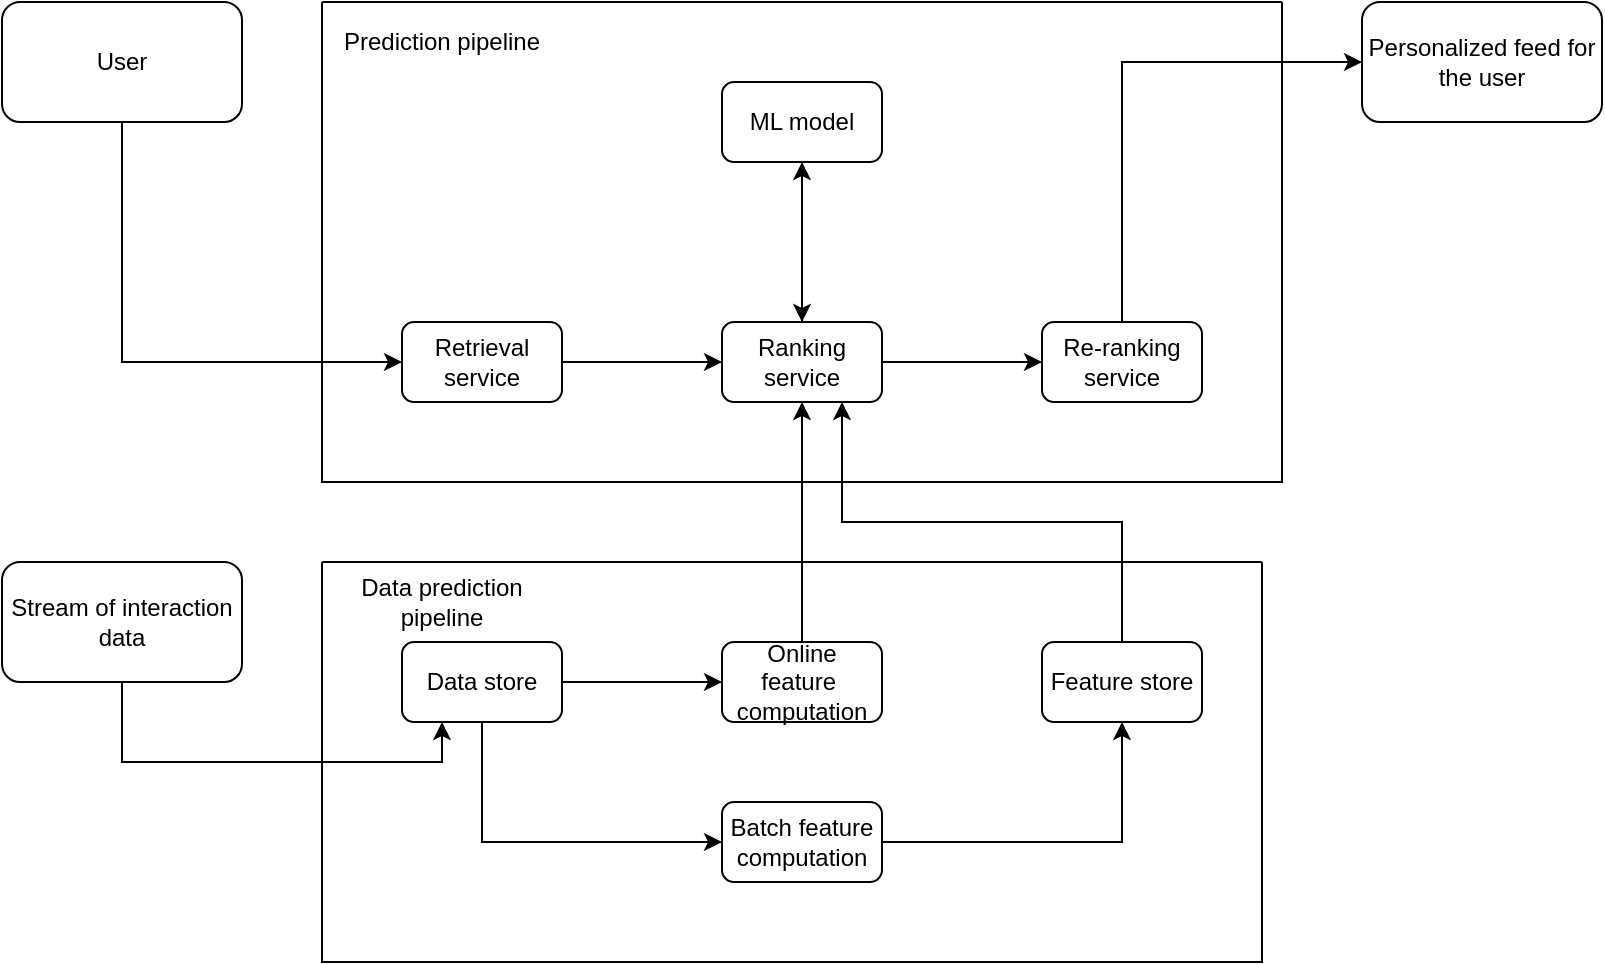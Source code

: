 <mxfile version="24.0.4" type="device">
  <diagram id="LhVTmfn_bVOVVTIXNYQG" name="Page-1">
    <mxGraphModel dx="882" dy="578" grid="1" gridSize="10" guides="1" tooltips="1" connect="1" arrows="1" fold="1" page="1" pageScale="1" pageWidth="850" pageHeight="1100" math="0" shadow="0">
      <root>
        <mxCell id="0" />
        <mxCell id="1" parent="0" />
        <mxCell id="ZmeEktutjG4ah9AQzQX6-1" value="" style="swimlane;startSize=0;" vertex="1" parent="1">
          <mxGeometry x="200" y="80" width="480" height="240" as="geometry" />
        </mxCell>
        <mxCell id="ZmeEktutjG4ah9AQzQX6-11" style="edgeStyle=orthogonalEdgeStyle;rounded=0;orthogonalLoop=1;jettySize=auto;html=1;exitX=1;exitY=0.5;exitDx=0;exitDy=0;entryX=0;entryY=0.5;entryDx=0;entryDy=0;" edge="1" parent="ZmeEktutjG4ah9AQzQX6-1" source="ZmeEktutjG4ah9AQzQX6-4" target="ZmeEktutjG4ah9AQzQX6-5">
          <mxGeometry relative="1" as="geometry" />
        </mxCell>
        <mxCell id="ZmeEktutjG4ah9AQzQX6-4" value="Retrieval service" style="rounded=1;whiteSpace=wrap;html=1;" vertex="1" parent="ZmeEktutjG4ah9AQzQX6-1">
          <mxGeometry x="40" y="160" width="80" height="40" as="geometry" />
        </mxCell>
        <mxCell id="ZmeEktutjG4ah9AQzQX6-12" style="edgeStyle=orthogonalEdgeStyle;rounded=0;orthogonalLoop=1;jettySize=auto;html=1;exitX=1;exitY=0.5;exitDx=0;exitDy=0;entryX=0;entryY=0.5;entryDx=0;entryDy=0;" edge="1" parent="ZmeEktutjG4ah9AQzQX6-1" source="ZmeEktutjG4ah9AQzQX6-5" target="ZmeEktutjG4ah9AQzQX6-6">
          <mxGeometry relative="1" as="geometry" />
        </mxCell>
        <mxCell id="ZmeEktutjG4ah9AQzQX6-16" style="edgeStyle=orthogonalEdgeStyle;rounded=0;orthogonalLoop=1;jettySize=auto;html=1;exitX=0.5;exitY=0;exitDx=0;exitDy=0;" edge="1" parent="ZmeEktutjG4ah9AQzQX6-1" source="ZmeEktutjG4ah9AQzQX6-5" target="ZmeEktutjG4ah9AQzQX6-8">
          <mxGeometry relative="1" as="geometry" />
        </mxCell>
        <mxCell id="ZmeEktutjG4ah9AQzQX6-5" value="Ranking service" style="rounded=1;whiteSpace=wrap;html=1;" vertex="1" parent="ZmeEktutjG4ah9AQzQX6-1">
          <mxGeometry x="200" y="160" width="80" height="40" as="geometry" />
        </mxCell>
        <mxCell id="ZmeEktutjG4ah9AQzQX6-6" value="Re-ranking service" style="rounded=1;whiteSpace=wrap;html=1;" vertex="1" parent="ZmeEktutjG4ah9AQzQX6-1">
          <mxGeometry x="360" y="160" width="80" height="40" as="geometry" />
        </mxCell>
        <mxCell id="ZmeEktutjG4ah9AQzQX6-15" style="edgeStyle=orthogonalEdgeStyle;rounded=0;orthogonalLoop=1;jettySize=auto;html=1;exitX=0.5;exitY=1;exitDx=0;exitDy=0;" edge="1" parent="ZmeEktutjG4ah9AQzQX6-1" source="ZmeEktutjG4ah9AQzQX6-8" target="ZmeEktutjG4ah9AQzQX6-5">
          <mxGeometry relative="1" as="geometry" />
        </mxCell>
        <mxCell id="ZmeEktutjG4ah9AQzQX6-8" value="ML model" style="rounded=1;whiteSpace=wrap;html=1;" vertex="1" parent="ZmeEktutjG4ah9AQzQX6-1">
          <mxGeometry x="200" y="40" width="80" height="40" as="geometry" />
        </mxCell>
        <mxCell id="ZmeEktutjG4ah9AQzQX6-17" value="Prediction pipeline" style="text;html=1;align=center;verticalAlign=middle;whiteSpace=wrap;rounded=0;" vertex="1" parent="ZmeEktutjG4ah9AQzQX6-1">
          <mxGeometry width="120" height="40" as="geometry" />
        </mxCell>
        <mxCell id="ZmeEktutjG4ah9AQzQX6-10" style="edgeStyle=orthogonalEdgeStyle;rounded=0;orthogonalLoop=1;jettySize=auto;html=1;exitX=0.5;exitY=1;exitDx=0;exitDy=0;entryX=0;entryY=0.5;entryDx=0;entryDy=0;" edge="1" parent="1" source="ZmeEktutjG4ah9AQzQX6-2" target="ZmeEktutjG4ah9AQzQX6-4">
          <mxGeometry relative="1" as="geometry" />
        </mxCell>
        <mxCell id="ZmeEktutjG4ah9AQzQX6-2" value="User" style="rounded=1;whiteSpace=wrap;html=1;" vertex="1" parent="1">
          <mxGeometry x="40" y="80" width="120" height="60" as="geometry" />
        </mxCell>
        <mxCell id="ZmeEktutjG4ah9AQzQX6-3" value="Personalized feed for the user" style="rounded=1;whiteSpace=wrap;html=1;" vertex="1" parent="1">
          <mxGeometry x="720" y="80" width="120" height="60" as="geometry" />
        </mxCell>
        <mxCell id="ZmeEktutjG4ah9AQzQX6-14" style="edgeStyle=orthogonalEdgeStyle;rounded=0;orthogonalLoop=1;jettySize=auto;html=1;exitX=0.5;exitY=0;exitDx=0;exitDy=0;entryX=0;entryY=0.5;entryDx=0;entryDy=0;" edge="1" parent="1" source="ZmeEktutjG4ah9AQzQX6-6" target="ZmeEktutjG4ah9AQzQX6-3">
          <mxGeometry relative="1" as="geometry" />
        </mxCell>
        <mxCell id="ZmeEktutjG4ah9AQzQX6-18" value="" style="swimlane;startSize=0;" vertex="1" parent="1">
          <mxGeometry x="200" y="360" width="470" height="200" as="geometry" />
        </mxCell>
        <mxCell id="ZmeEktutjG4ah9AQzQX6-24" style="edgeStyle=orthogonalEdgeStyle;rounded=0;orthogonalLoop=1;jettySize=auto;html=1;exitX=1;exitY=0.5;exitDx=0;exitDy=0;entryX=0;entryY=0.5;entryDx=0;entryDy=0;" edge="1" parent="ZmeEktutjG4ah9AQzQX6-18" source="ZmeEktutjG4ah9AQzQX6-19" target="ZmeEktutjG4ah9AQzQX6-20">
          <mxGeometry relative="1" as="geometry" />
        </mxCell>
        <mxCell id="ZmeEktutjG4ah9AQzQX6-25" style="edgeStyle=orthogonalEdgeStyle;rounded=0;orthogonalLoop=1;jettySize=auto;html=1;exitX=0.5;exitY=1;exitDx=0;exitDy=0;entryX=0;entryY=0.5;entryDx=0;entryDy=0;" edge="1" parent="ZmeEktutjG4ah9AQzQX6-18" source="ZmeEktutjG4ah9AQzQX6-19" target="ZmeEktutjG4ah9AQzQX6-22">
          <mxGeometry relative="1" as="geometry" />
        </mxCell>
        <mxCell id="ZmeEktutjG4ah9AQzQX6-19" value="Data store" style="rounded=1;whiteSpace=wrap;html=1;" vertex="1" parent="ZmeEktutjG4ah9AQzQX6-18">
          <mxGeometry x="40" y="40" width="80" height="40" as="geometry" />
        </mxCell>
        <mxCell id="ZmeEktutjG4ah9AQzQX6-20" value="Online feature&amp;nbsp; computation" style="rounded=1;whiteSpace=wrap;html=1;" vertex="1" parent="ZmeEktutjG4ah9AQzQX6-18">
          <mxGeometry x="200" y="40" width="80" height="40" as="geometry" />
        </mxCell>
        <mxCell id="ZmeEktutjG4ah9AQzQX6-21" value="Feature store" style="rounded=1;whiteSpace=wrap;html=1;" vertex="1" parent="ZmeEktutjG4ah9AQzQX6-18">
          <mxGeometry x="360" y="40" width="80" height="40" as="geometry" />
        </mxCell>
        <mxCell id="ZmeEktutjG4ah9AQzQX6-28" style="edgeStyle=orthogonalEdgeStyle;rounded=0;orthogonalLoop=1;jettySize=auto;html=1;exitX=1;exitY=0.5;exitDx=0;exitDy=0;" edge="1" parent="ZmeEktutjG4ah9AQzQX6-18" source="ZmeEktutjG4ah9AQzQX6-22" target="ZmeEktutjG4ah9AQzQX6-21">
          <mxGeometry relative="1" as="geometry" />
        </mxCell>
        <mxCell id="ZmeEktutjG4ah9AQzQX6-22" value="Batch feature computation" style="rounded=1;whiteSpace=wrap;html=1;" vertex="1" parent="ZmeEktutjG4ah9AQzQX6-18">
          <mxGeometry x="200" y="120" width="80" height="40" as="geometry" />
        </mxCell>
        <mxCell id="ZmeEktutjG4ah9AQzQX6-32" value="Data prediction pipeline" style="text;html=1;align=center;verticalAlign=middle;whiteSpace=wrap;rounded=0;" vertex="1" parent="ZmeEktutjG4ah9AQzQX6-18">
          <mxGeometry width="120" height="40" as="geometry" />
        </mxCell>
        <mxCell id="ZmeEktutjG4ah9AQzQX6-31" style="edgeStyle=orthogonalEdgeStyle;rounded=0;orthogonalLoop=1;jettySize=auto;html=1;exitX=0.5;exitY=1;exitDx=0;exitDy=0;entryX=0.25;entryY=1;entryDx=0;entryDy=0;" edge="1" parent="1" source="ZmeEktutjG4ah9AQzQX6-23" target="ZmeEktutjG4ah9AQzQX6-19">
          <mxGeometry relative="1" as="geometry" />
        </mxCell>
        <mxCell id="ZmeEktutjG4ah9AQzQX6-23" value="Stream of interaction data" style="rounded=1;whiteSpace=wrap;html=1;" vertex="1" parent="1">
          <mxGeometry x="40" y="360" width="120" height="60" as="geometry" />
        </mxCell>
        <mxCell id="ZmeEktutjG4ah9AQzQX6-27" style="edgeStyle=orthogonalEdgeStyle;rounded=0;orthogonalLoop=1;jettySize=auto;html=1;exitX=0.5;exitY=0;exitDx=0;exitDy=0;" edge="1" parent="1" source="ZmeEktutjG4ah9AQzQX6-20" target="ZmeEktutjG4ah9AQzQX6-5">
          <mxGeometry relative="1" as="geometry" />
        </mxCell>
        <mxCell id="ZmeEktutjG4ah9AQzQX6-29" style="edgeStyle=orthogonalEdgeStyle;rounded=0;orthogonalLoop=1;jettySize=auto;html=1;exitX=0.5;exitY=0;exitDx=0;exitDy=0;entryX=0.75;entryY=1;entryDx=0;entryDy=0;" edge="1" parent="1" source="ZmeEktutjG4ah9AQzQX6-21" target="ZmeEktutjG4ah9AQzQX6-5">
          <mxGeometry relative="1" as="geometry" />
        </mxCell>
      </root>
    </mxGraphModel>
  </diagram>
</mxfile>
